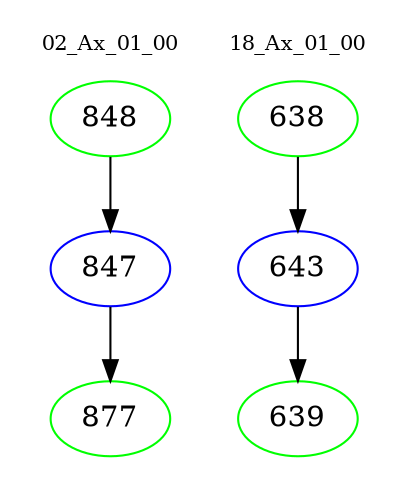 digraph{
subgraph cluster_0 {
color = white
label = "02_Ax_01_00";
fontsize=10;
T0_848 [label="848", color="green"]
T0_848 -> T0_847 [color="black"]
T0_847 [label="847", color="blue"]
T0_847 -> T0_877 [color="black"]
T0_877 [label="877", color="green"]
}
subgraph cluster_1 {
color = white
label = "18_Ax_01_00";
fontsize=10;
T1_638 [label="638", color="green"]
T1_638 -> T1_643 [color="black"]
T1_643 [label="643", color="blue"]
T1_643 -> T1_639 [color="black"]
T1_639 [label="639", color="green"]
}
}
